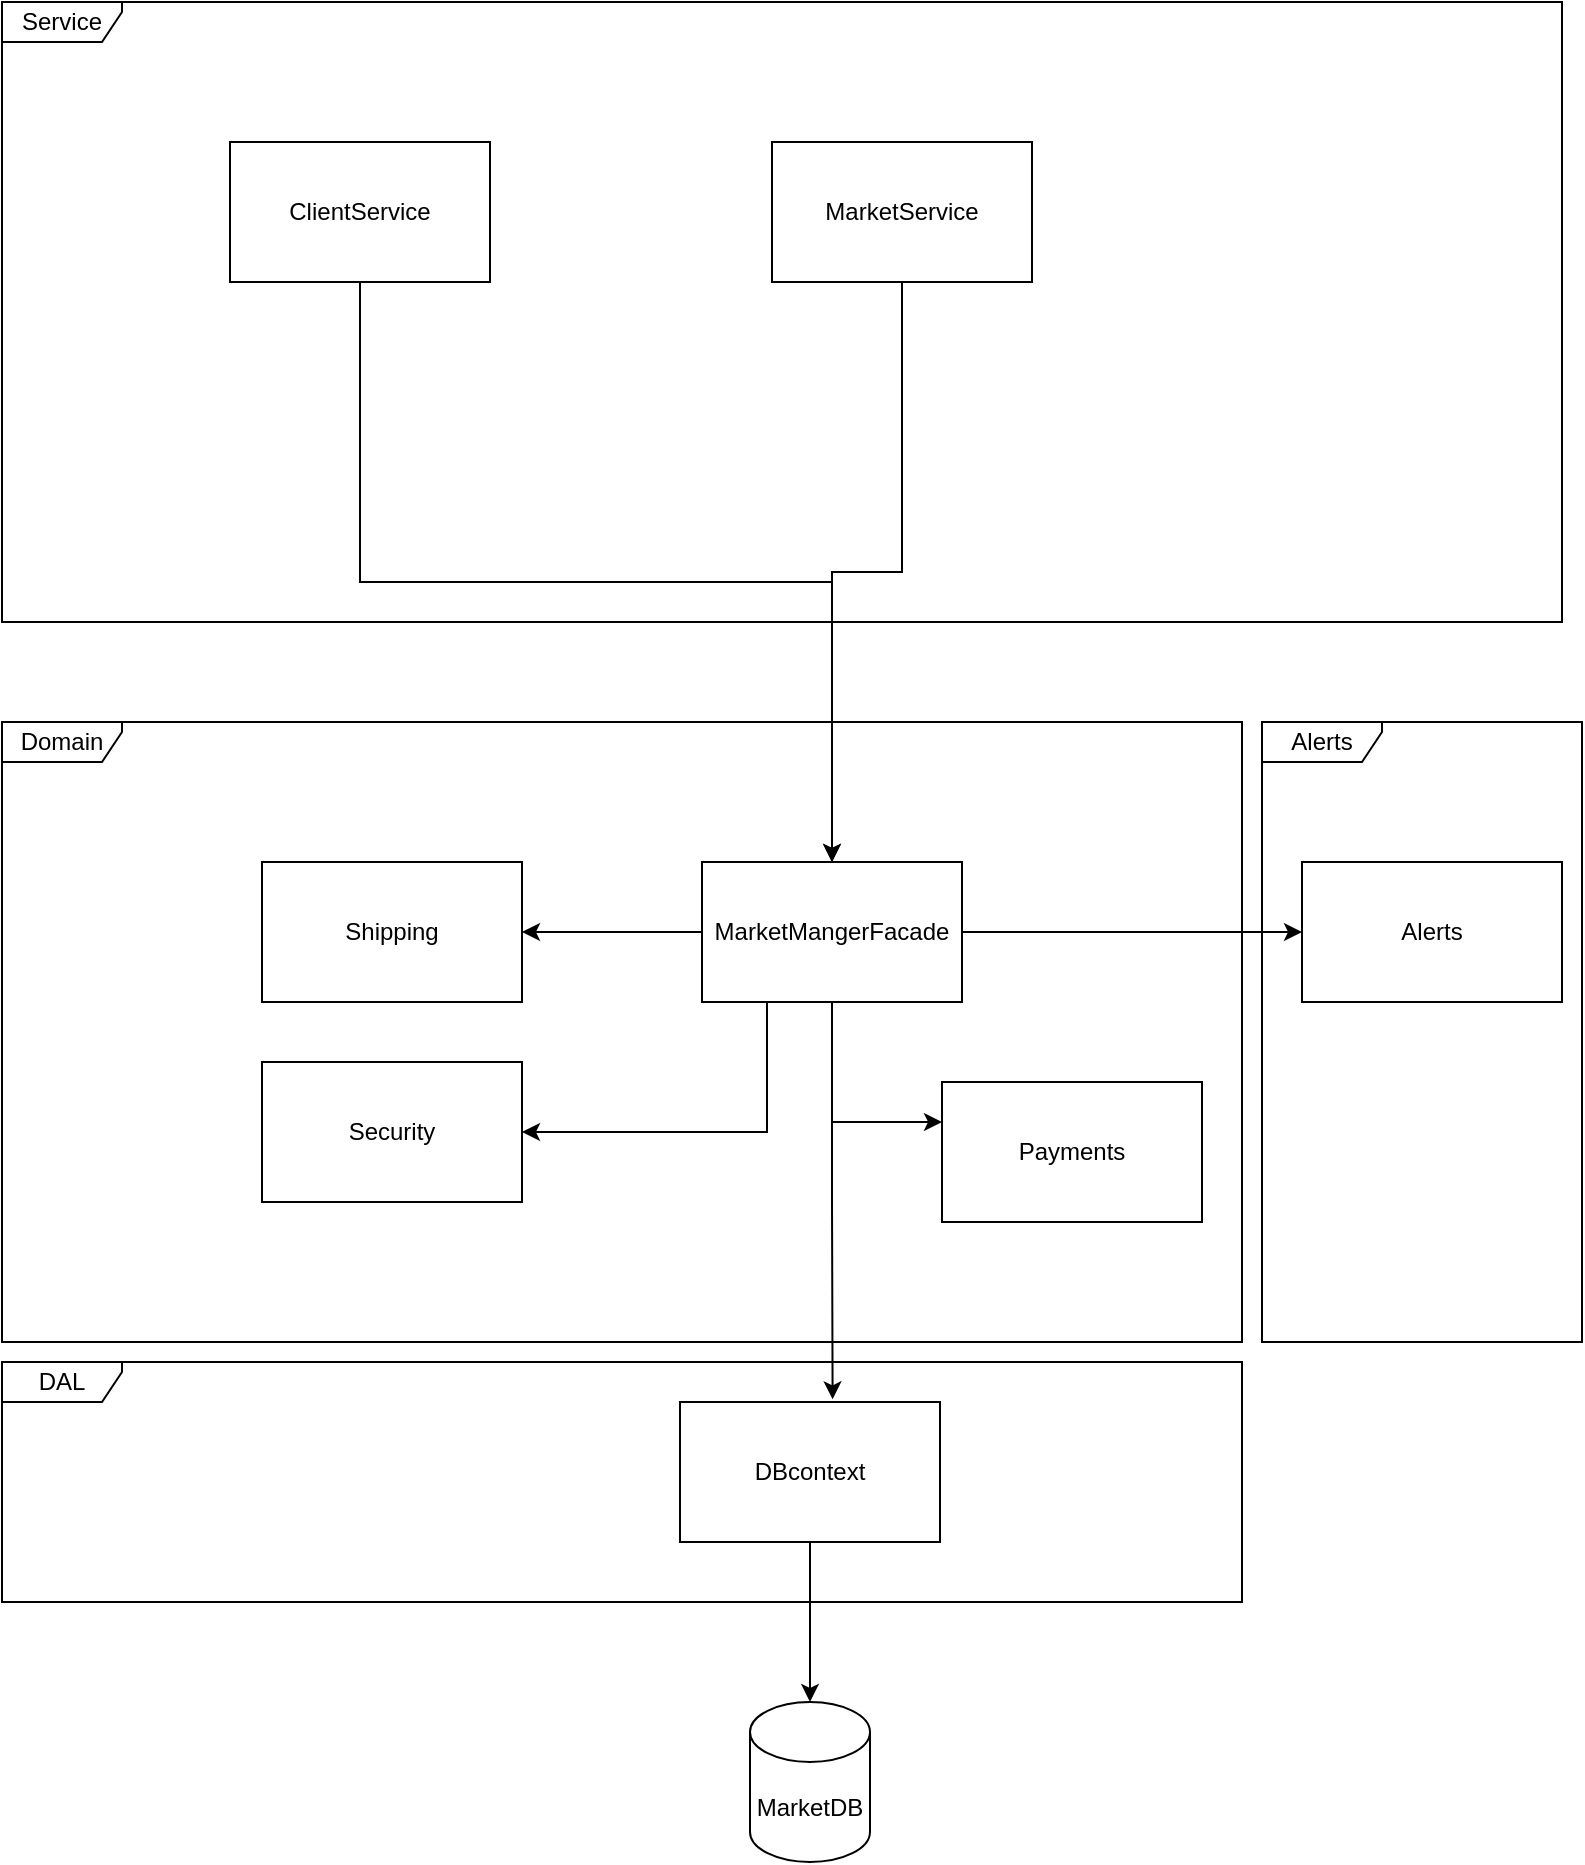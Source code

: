 <mxfile version="24.6.4" type="device">
  <diagram name="‫עמוד-1‬" id="Irhl2ybRTZ6hDGPzilzi">
    <mxGraphModel dx="794" dy="412" grid="1" gridSize="10" guides="1" tooltips="1" connect="1" arrows="1" fold="1" page="1" pageScale="1" pageWidth="827" pageHeight="1169" math="0" shadow="0">
      <root>
        <mxCell id="0" />
        <mxCell id="1" parent="0" />
        <mxCell id="AJ9RHfCNpIEL10GADZWj-3" value="Service" style="shape=umlFrame;whiteSpace=wrap;html=1;pointerEvents=0;width=60;height=20;" parent="1" vertex="1">
          <mxGeometry x="10" y="210" width="780" height="310" as="geometry" />
        </mxCell>
        <mxCell id="Qu_59R8UBrYrSEYc-8jM-3" style="edgeStyle=orthogonalEdgeStyle;rounded=0;orthogonalLoop=1;jettySize=auto;html=1;entryX=0.5;entryY=0;entryDx=0;entryDy=0;" parent="1" source="AJ9RHfCNpIEL10GADZWj-4" target="Qu_59R8UBrYrSEYc-8jM-1" edge="1">
          <mxGeometry relative="1" as="geometry">
            <Array as="points">
              <mxPoint x="189" y="500" />
              <mxPoint x="425" y="500" />
            </Array>
          </mxGeometry>
        </mxCell>
        <mxCell id="AJ9RHfCNpIEL10GADZWj-4" value="ClientService" style="html=1;whiteSpace=wrap;" parent="1" vertex="1">
          <mxGeometry x="124" y="280" width="130" height="70" as="geometry" />
        </mxCell>
        <mxCell id="Ji8Wb4CYxmGb_L5L8j7Q-16" style="edgeStyle=none;curved=1;rounded=0;orthogonalLoop=1;jettySize=auto;html=1;fontSize=12;startSize=8;endSize=8;" parent="1" edge="1">
          <mxGeometry relative="1" as="geometry">
            <mxPoint x="358" y="640" as="targetPoint" />
          </mxGeometry>
        </mxCell>
        <mxCell id="Qu_59R8UBrYrSEYc-8jM-2" style="edgeStyle=orthogonalEdgeStyle;rounded=0;orthogonalLoop=1;jettySize=auto;html=1;" parent="1" source="AJ9RHfCNpIEL10GADZWj-6" target="Qu_59R8UBrYrSEYc-8jM-1" edge="1">
          <mxGeometry relative="1" as="geometry" />
        </mxCell>
        <mxCell id="AJ9RHfCNpIEL10GADZWj-6" value="MarketService" style="html=1;whiteSpace=wrap;" parent="1" vertex="1">
          <mxGeometry x="395" y="280" width="130" height="70" as="geometry" />
        </mxCell>
        <mxCell id="Ji8Wb4CYxmGb_L5L8j7Q-6" value="Domain" style="shape=umlFrame;whiteSpace=wrap;html=1;pointerEvents=0;width=60;height=20;" parent="1" vertex="1">
          <mxGeometry x="10" y="570" width="620" height="310" as="geometry" />
        </mxCell>
        <mxCell id="Ji8Wb4CYxmGb_L5L8j7Q-10" value="Payments" style="html=1;whiteSpace=wrap;" parent="1" vertex="1">
          <mxGeometry x="480" y="750" width="130" height="70" as="geometry" />
        </mxCell>
        <mxCell id="Ji8Wb4CYxmGb_L5L8j7Q-12" value="Alerts" style="html=1;whiteSpace=wrap;" parent="1" vertex="1">
          <mxGeometry x="660" y="640" width="130" height="70" as="geometry" />
        </mxCell>
        <mxCell id="Qu_59R8UBrYrSEYc-8jM-4" style="edgeStyle=orthogonalEdgeStyle;rounded=0;orthogonalLoop=1;jettySize=auto;html=1;" parent="1" source="Qu_59R8UBrYrSEYc-8jM-1" target="Ji8Wb4CYxmGb_L5L8j7Q-12" edge="1">
          <mxGeometry relative="1" as="geometry" />
        </mxCell>
        <mxCell id="Qu_59R8UBrYrSEYc-8jM-6" style="edgeStyle=orthogonalEdgeStyle;rounded=0;orthogonalLoop=1;jettySize=auto;html=1;" parent="1" source="Qu_59R8UBrYrSEYc-8jM-1" target="Ji8Wb4CYxmGb_L5L8j7Q-10" edge="1">
          <mxGeometry relative="1" as="geometry">
            <Array as="points">
              <mxPoint x="425" y="770" />
            </Array>
          </mxGeometry>
        </mxCell>
        <mxCell id="Qu_59R8UBrYrSEYc-8jM-8" style="edgeStyle=orthogonalEdgeStyle;rounded=0;orthogonalLoop=1;jettySize=auto;html=1;" parent="1" source="Qu_59R8UBrYrSEYc-8jM-1" target="Qu_59R8UBrYrSEYc-8jM-7" edge="1">
          <mxGeometry relative="1" as="geometry" />
        </mxCell>
        <mxCell id="Qu_59R8UBrYrSEYc-8jM-10" style="edgeStyle=orthogonalEdgeStyle;rounded=0;orthogonalLoop=1;jettySize=auto;html=1;exitX=0.25;exitY=1;exitDx=0;exitDy=0;entryX=1;entryY=0.5;entryDx=0;entryDy=0;" parent="1" source="Qu_59R8UBrYrSEYc-8jM-1" target="Qu_59R8UBrYrSEYc-8jM-9" edge="1">
          <mxGeometry relative="1" as="geometry" />
        </mxCell>
        <mxCell id="Qu_59R8UBrYrSEYc-8jM-1" value="MarketMangerFacade" style="html=1;whiteSpace=wrap;" parent="1" vertex="1">
          <mxGeometry x="360" y="640" width="130" height="70" as="geometry" />
        </mxCell>
        <mxCell id="Qu_59R8UBrYrSEYc-8jM-7" value="Shipping" style="html=1;whiteSpace=wrap;" parent="1" vertex="1">
          <mxGeometry x="140" y="640" width="130" height="70" as="geometry" />
        </mxCell>
        <mxCell id="Qu_59R8UBrYrSEYc-8jM-9" value="Security" style="html=1;whiteSpace=wrap;" parent="1" vertex="1">
          <mxGeometry x="140" y="740" width="130" height="70" as="geometry" />
        </mxCell>
        <mxCell id="oeC2ZcLDWp6q_VLjjZ3v-1" value="Alerts" style="shape=umlFrame;whiteSpace=wrap;html=1;pointerEvents=0;width=60;height=20;" parent="1" vertex="1">
          <mxGeometry x="640" y="570" width="160" height="310" as="geometry" />
        </mxCell>
        <mxCell id="ZEXl1bUEDfaRSJZmUoqv-3" value="DAL" style="shape=umlFrame;whiteSpace=wrap;html=1;pointerEvents=0;width=60;height=20;" parent="1" vertex="1">
          <mxGeometry x="10" y="890" width="620" height="120" as="geometry" />
        </mxCell>
        <mxCell id="ZEXl1bUEDfaRSJZmUoqv-4" value="DBcontext" style="html=1;whiteSpace=wrap;" parent="1" vertex="1">
          <mxGeometry x="349" y="910" width="130" height="70" as="geometry" />
        </mxCell>
        <mxCell id="6XT7NJe6W6ua3viRcV1a-1" style="edgeStyle=orthogonalEdgeStyle;rounded=0;orthogonalLoop=1;jettySize=auto;html=1;entryX=0.587;entryY=-0.019;entryDx=0;entryDy=0;entryPerimeter=0;" edge="1" parent="1" source="Qu_59R8UBrYrSEYc-8jM-1" target="ZEXl1bUEDfaRSJZmUoqv-4">
          <mxGeometry relative="1" as="geometry" />
        </mxCell>
        <mxCell id="6XT7NJe6W6ua3viRcV1a-2" value="MarketDB" style="shape=cylinder3;whiteSpace=wrap;html=1;boundedLbl=1;backgroundOutline=1;size=15;" vertex="1" parent="1">
          <mxGeometry x="384" y="1060" width="60" height="80" as="geometry" />
        </mxCell>
        <mxCell id="6XT7NJe6W6ua3viRcV1a-3" style="edgeStyle=orthogonalEdgeStyle;rounded=0;orthogonalLoop=1;jettySize=auto;html=1;entryX=0.5;entryY=0;entryDx=0;entryDy=0;entryPerimeter=0;" edge="1" parent="1" source="ZEXl1bUEDfaRSJZmUoqv-4" target="6XT7NJe6W6ua3viRcV1a-2">
          <mxGeometry relative="1" as="geometry" />
        </mxCell>
      </root>
    </mxGraphModel>
  </diagram>
</mxfile>

